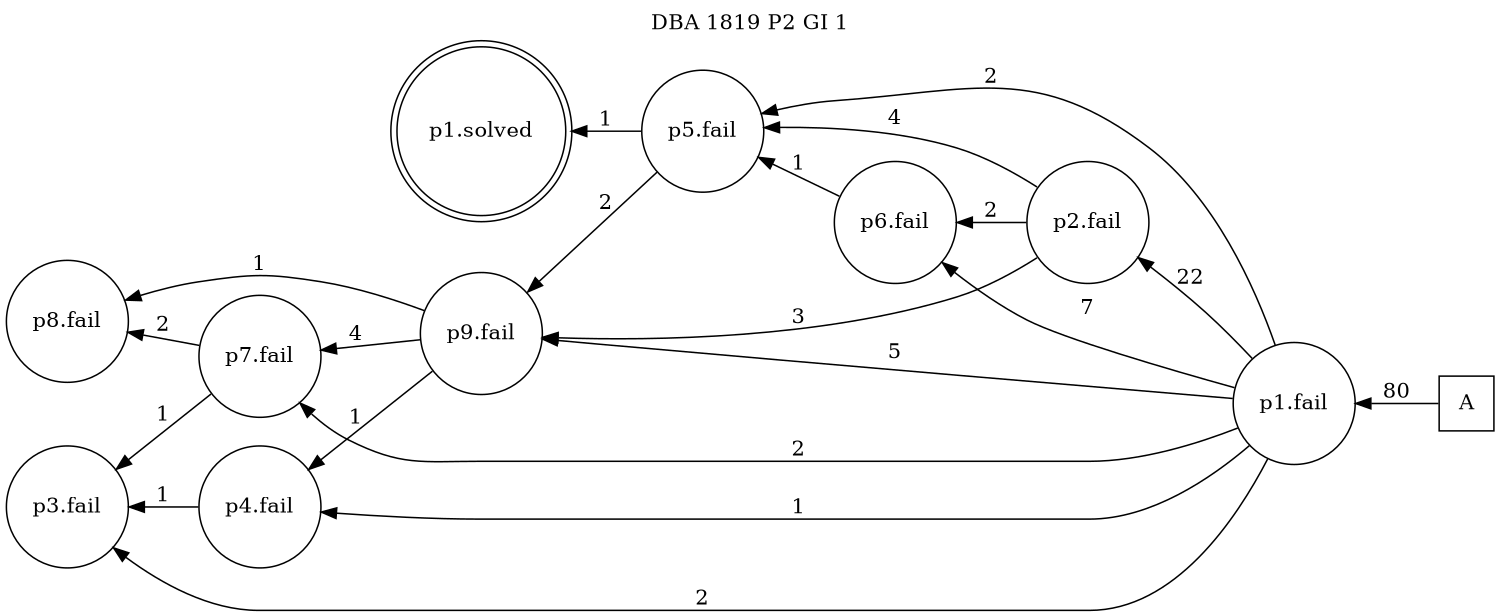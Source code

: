 digraph DBA_1819_P2_GI_1_LOW {
labelloc="tl"
label= " DBA 1819 P2 GI 1 "
rankdir="RL";
graph [ size=" 10 , 10 !"]

"A" [shape="square" label="A"]
"p1.fail" [shape="circle" label="p1.fail"]
"p2.fail" [shape="circle" label="p2.fail"]
"p6.fail" [shape="circle" label="p6.fail"]
"p5.fail" [shape="circle" label="p5.fail"]
"p9.fail" [shape="circle" label="p9.fail"]
"p7.fail" [shape="circle" label="p7.fail"]
"p8.fail" [shape="circle" label="p8.fail"]
"p3.fail" [shape="circle" label="p3.fail"]
"p4.fail" [shape="circle" label="p4.fail"]
"p1.solved" [shape="doublecircle" label="p1.solved"]
"A" -> "p1.fail" [ label=80]
"p1.fail" -> "p2.fail" [ label=22]
"p1.fail" -> "p6.fail" [ label=7]
"p1.fail" -> "p5.fail" [ label=2]
"p1.fail" -> "p9.fail" [ label=5]
"p1.fail" -> "p7.fail" [ label=2]
"p1.fail" -> "p3.fail" [ label=2]
"p1.fail" -> "p4.fail" [ label=1]
"p2.fail" -> "p6.fail" [ label=2]
"p2.fail" -> "p5.fail" [ label=4]
"p2.fail" -> "p9.fail" [ label=3]
"p6.fail" -> "p5.fail" [ label=1]
"p5.fail" -> "p9.fail" [ label=2]
"p5.fail" -> "p1.solved" [ label=1]
"p9.fail" -> "p7.fail" [ label=4]
"p9.fail" -> "p8.fail" [ label=1]
"p9.fail" -> "p4.fail" [ label=1]
"p7.fail" -> "p8.fail" [ label=2]
"p7.fail" -> "p3.fail" [ label=1]
"p4.fail" -> "p3.fail" [ label=1]
}
